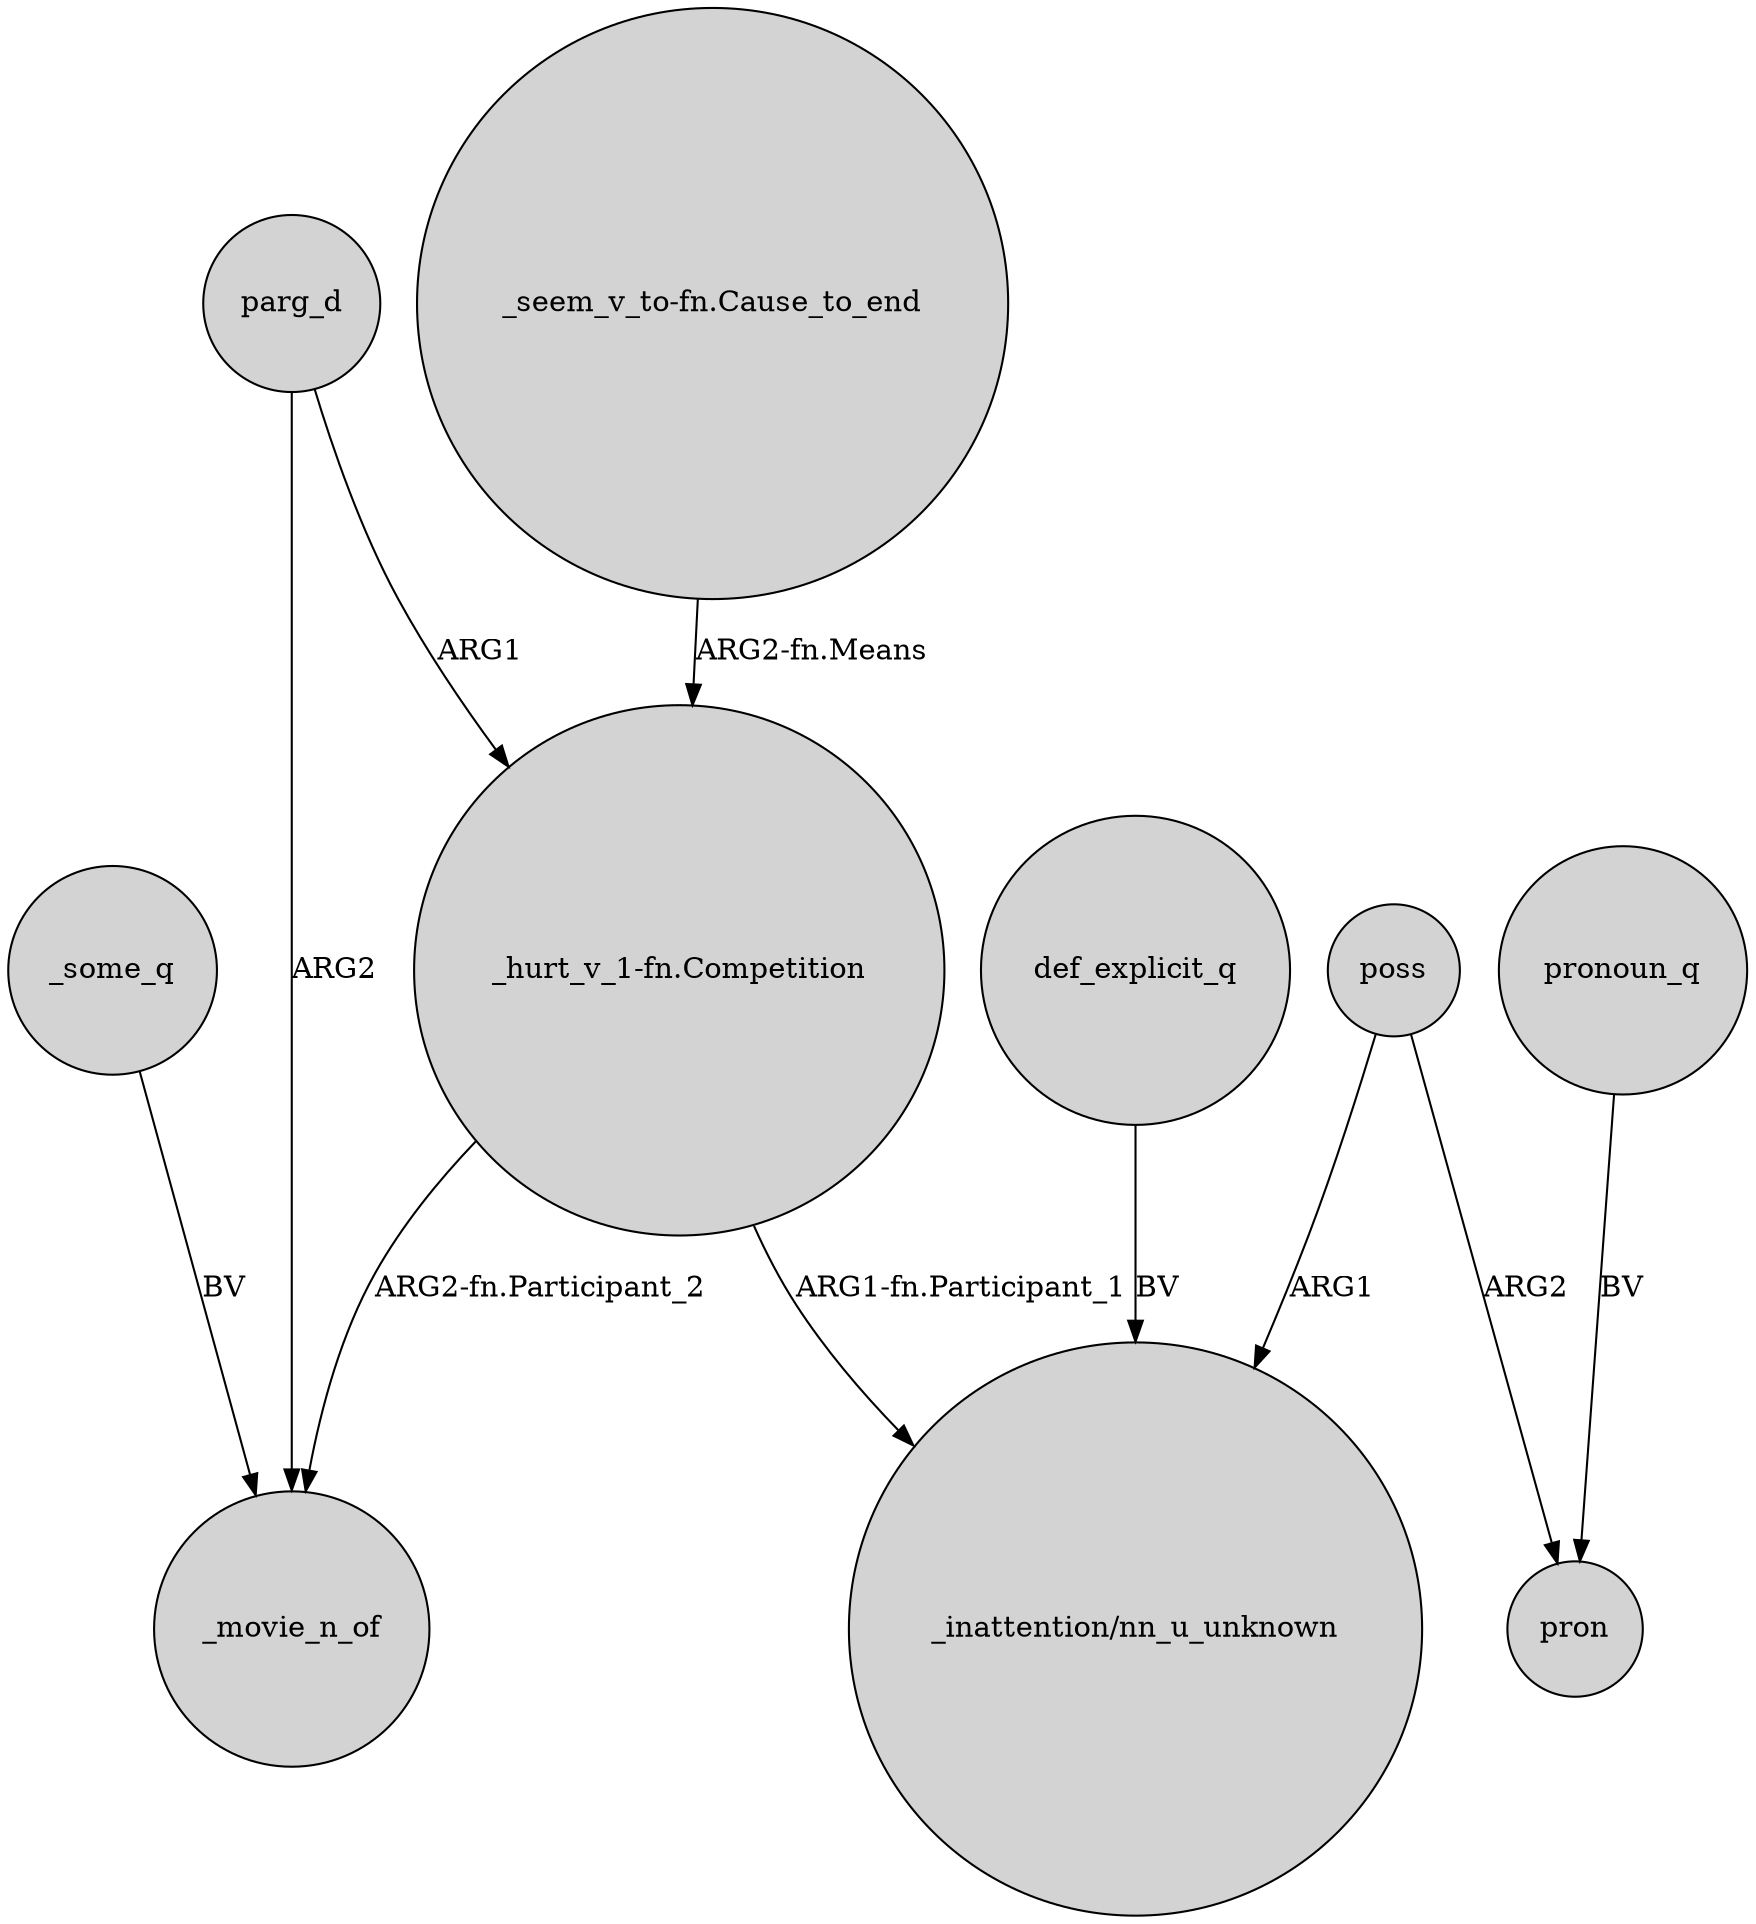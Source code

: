 digraph {
	node [shape=circle style=filled]
	_some_q -> _movie_n_of [label=BV]
	"_hurt_v_1-fn.Competition" -> _movie_n_of [label="ARG2-fn.Participant_2"]
	parg_d -> _movie_n_of [label=ARG2]
	"_hurt_v_1-fn.Competition" -> "_inattention/nn_u_unknown" [label="ARG1-fn.Participant_1"]
	def_explicit_q -> "_inattention/nn_u_unknown" [label=BV]
	"_seem_v_to-fn.Cause_to_end" -> "_hurt_v_1-fn.Competition" [label="ARG2-fn.Means"]
	poss -> "_inattention/nn_u_unknown" [label=ARG1]
	pronoun_q -> pron [label=BV]
	poss -> pron [label=ARG2]
	parg_d -> "_hurt_v_1-fn.Competition" [label=ARG1]
}
